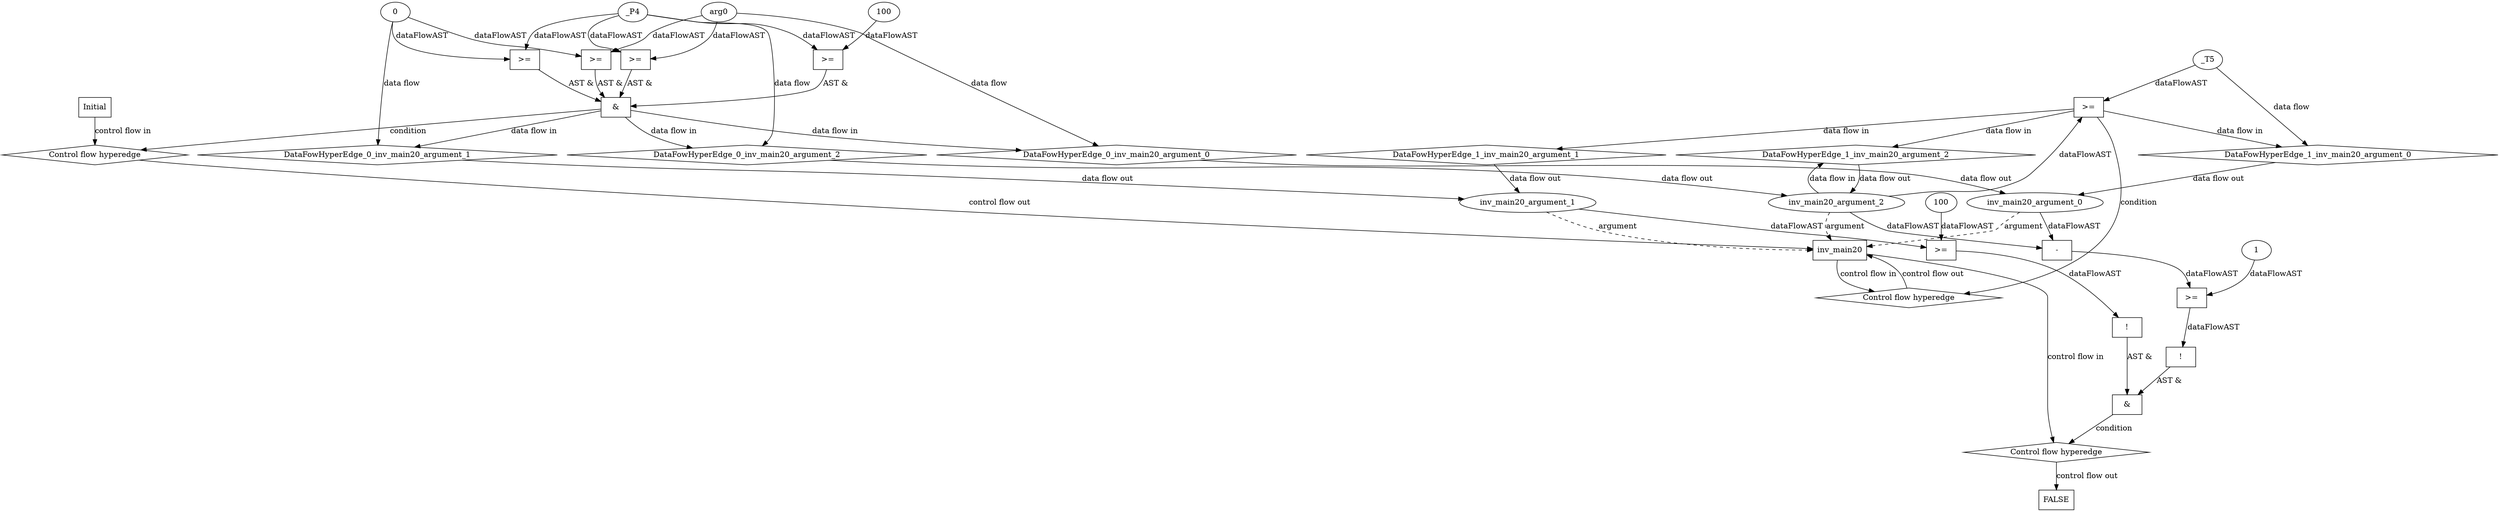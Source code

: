 digraph dag {
"inv_main20" [label="inv_main20" nodeName="inv_main20" class=cfn  shape="rect"];
FALSE [label="FALSE" nodeName=FALSE class=cfn  shape="rect"];
Initial [label="Initial" nodeName=Initial class=cfn  shape="rect"];
ControlFowHyperEdge_0 [label="Control flow hyperedge" nodeName=ControlFowHyperEdge_0 class=controlFlowHyperEdge shape="diamond"];
"Initial" -> ControlFowHyperEdge_0 [label="control flow in"]
ControlFowHyperEdge_0 -> "inv_main20" [label="control flow out"]
ControlFowHyperEdge_1 [label="Control flow hyperedge" nodeName=ControlFowHyperEdge_1 class=controlFlowHyperEdge shape="diamond"];
"inv_main20" -> ControlFowHyperEdge_1 [label="control flow in"]
ControlFowHyperEdge_1 -> "inv_main20" [label="control flow out"]
ControlFowHyperEdge_2 [label="Control flow hyperedge" nodeName=ControlFowHyperEdge_2 class=controlFlowHyperEdge shape="diamond"];
"inv_main20" -> ControlFowHyperEdge_2 [label="control flow in"]
ControlFowHyperEdge_2 -> "FALSE" [label="control flow out"]
"inv_main20_argument_0" [label="inv_main20_argument_0" nodeName=argument0 class=argument  head="inv_main20" shape="oval"];
"inv_main20_argument_0" -> "inv_main20"[label="argument" style="dashed"]
"inv_main20_argument_1" [label="inv_main20_argument_1" nodeName=argument1 class=argument  head="inv_main20" shape="oval"];
"inv_main20_argument_1" -> "inv_main20"[label="argument" style="dashed"]
"inv_main20_argument_2" [label="inv_main20_argument_2" nodeName=argument2 class=argument  head="inv_main20" shape="oval"];
"inv_main20_argument_2" -> "inv_main20"[label="argument" style="dashed"]

"xxxinv_main20___Initial_0xxx_and" [label="&" nodeName="xxxinv_main20___Initial_0xxx_and" class=Operator shape="rect"];
"xxxinv_main20___Initial_0xxxguard_0_node_0" [label=">=" nodeName="xxxinv_main20___Initial_0xxxguard_0_node_0" class=Operator  shape="rect"];
"xxxinv_main20___Initial_0xxxdataFlow2_node_0" -> "xxxinv_main20___Initial_0xxxguard_0_node_0"[label="dataFlowAST"]
"xxxinv_main20___Initial_0xxxdataFlow1_node_0" -> "xxxinv_main20___Initial_0xxxguard_0_node_0"[label="dataFlowAST"]

"xxxinv_main20___Initial_0xxxguard_0_node_0" -> "xxxinv_main20___Initial_0xxx_and" [label="AST &"];
"xxxinv_main20___Initial_0xxxguard1_node_0" [label=">=" nodeName="xxxinv_main20___Initial_0xxxguard1_node_0" class=Operator  shape="rect"];
"xxxinv_main20___Initial_0xxxguard1_node_1" [label="100" nodeName="xxxinv_main20___Initial_0xxxguard1_node_1" class=Literal ];
"xxxinv_main20___Initial_0xxxguard1_node_1" -> "xxxinv_main20___Initial_0xxxguard1_node_0"[label="dataFlowAST"]
"xxxinv_main20___Initial_0xxxdataFlow2_node_0" -> "xxxinv_main20___Initial_0xxxguard1_node_0"[label="dataFlowAST"]

"xxxinv_main20___Initial_0xxxguard1_node_0" -> "xxxinv_main20___Initial_0xxx_and" [label="AST &"];
"xxxinv_main20___Initial_0xxxguard2_node_0" [label=">=" nodeName="xxxinv_main20___Initial_0xxxguard2_node_0" class=Operator  shape="rect"];
"xxxinv_main20___Initial_0xxxdataFlow_0_node_0" -> "xxxinv_main20___Initial_0xxxguard2_node_0"[label="dataFlowAST"]
"xxxinv_main20___Initial_0xxxdataFlow1_node_0" -> "xxxinv_main20___Initial_0xxxguard2_node_0"[label="dataFlowAST"]

"xxxinv_main20___Initial_0xxxguard2_node_0" -> "xxxinv_main20___Initial_0xxx_and" [label="AST &"];
"xxxinv_main20___Initial_0xxxguard3_node_0" [label=">=" nodeName="xxxinv_main20___Initial_0xxxguard3_node_0" class=Operator  shape="rect"];
"xxxinv_main20___Initial_0xxxdataFlow2_node_0" -> "xxxinv_main20___Initial_0xxxguard3_node_0"[label="dataFlowAST"]
"xxxinv_main20___Initial_0xxxdataFlow_0_node_0" -> "xxxinv_main20___Initial_0xxxguard3_node_0"[label="dataFlowAST"]

"xxxinv_main20___Initial_0xxxguard3_node_0" -> "xxxinv_main20___Initial_0xxx_and" [label="AST &"];
"xxxinv_main20___Initial_0xxx_and" -> "ControlFowHyperEdge_0" [label="condition"];
"xxxinv_main20___Initial_0xxxdataFlow_0_node_0" [label="arg0" nodeName="xxxinv_main20___Initial_0xxxdataFlow_0_node_0" class=Constant ];

"xxxinv_main20___Initial_0xxxdataFlow_0_node_0" -> "DataFowHyperEdge_0_inv_main20_argument_0" [label="data flow"];
"xxxinv_main20___Initial_0xxxdataFlow1_node_0" [label="0" nodeName="xxxinv_main20___Initial_0xxxdataFlow1_node_0" class=Literal ];

"xxxinv_main20___Initial_0xxxdataFlow1_node_0" -> "DataFowHyperEdge_0_inv_main20_argument_1" [label="data flow"];
"xxxinv_main20___Initial_0xxxdataFlow2_node_0" [label="_P4" nodeName="xxxinv_main20___Initial_0xxxdataFlow2_node_0" class=Constant ];

"xxxinv_main20___Initial_0xxxdataFlow2_node_0" -> "DataFowHyperEdge_0_inv_main20_argument_2" [label="data flow"];
"xxxinv_main20___inv_main20_1xxxguard_0_node_0" [label=">=" nodeName="xxxinv_main20___inv_main20_1xxxguard_0_node_0" class=Operator  shape="rect"];
"inv_main20_argument_2" -> "xxxinv_main20___inv_main20_1xxxguard_0_node_0"[label="dataFlowAST"]
"xxxinv_main20___inv_main20_1xxxdataFlow_0_node_0" -> "xxxinv_main20___inv_main20_1xxxguard_0_node_0"[label="dataFlowAST"]

"xxxinv_main20___inv_main20_1xxxguard_0_node_0" -> "ControlFowHyperEdge_1" [label="condition"];
"xxxinv_main20___inv_main20_1xxxdataFlow_0_node_0" [label="_T5" nodeName="xxxinv_main20___inv_main20_1xxxdataFlow_0_node_0" class=Constant ];

"xxxinv_main20___inv_main20_1xxxdataFlow_0_node_0" -> "DataFowHyperEdge_1_inv_main20_argument_0" [label="data flow"];
"xxxFALSE___inv_main20_2xxx_and" [label="&" nodeName="xxxFALSE___inv_main20_2xxx_and" class=Operator shape="rect"];
"xxxFALSE___inv_main20_2xxxguard_0_node_0" [label="!" nodeName="xxxFALSE___inv_main20_2xxxguard_0_node_0" class=Operator shape="rect"];
"xxxFALSE___inv_main20_2xxxguard_0_node_1" [label=">=" nodeName="xxxFALSE___inv_main20_2xxxguard_0_node_1" class=Operator  shape="rect"];
"xxxFALSE___inv_main20_2xxxguard_0_node_2" [label="100" nodeName="xxxFALSE___inv_main20_2xxxguard_0_node_2" class=Literal ];
"xxxFALSE___inv_main20_2xxxguard_0_node_1" -> "xxxFALSE___inv_main20_2xxxguard_0_node_0"[label="dataFlowAST"]
"xxxFALSE___inv_main20_2xxxguard_0_node_2" -> "xxxFALSE___inv_main20_2xxxguard_0_node_1"[label="dataFlowAST"]
"inv_main20_argument_1" -> "xxxFALSE___inv_main20_2xxxguard_0_node_1"[label="dataFlowAST"]

"xxxFALSE___inv_main20_2xxxguard_0_node_0" -> "xxxFALSE___inv_main20_2xxx_and" [label="AST &"];
"xxxFALSE___inv_main20_2xxxguard1_node_0" [label="!" nodeName="xxxFALSE___inv_main20_2xxxguard1_node_0" class=Operator shape="rect"];
"xxxFALSE___inv_main20_2xxxguard1_node_1" [label=">=" nodeName="xxxFALSE___inv_main20_2xxxguard1_node_1" class=Operator  shape="rect"];
"xxxFALSE___inv_main20_2xxxguard1_node_2" [label="-" nodeName="xxxFALSE___inv_main20_2xxxguard1_node_2" class= Operator shape="rect"];
"xxxFALSE___inv_main20_2xxxguard1_node_5" [label="1" nodeName="xxxFALSE___inv_main20_2xxxguard1_node_5" class=Literal ];
"xxxFALSE___inv_main20_2xxxguard1_node_1" -> "xxxFALSE___inv_main20_2xxxguard1_node_0"[label="dataFlowAST"]
"xxxFALSE___inv_main20_2xxxguard1_node_2" -> "xxxFALSE___inv_main20_2xxxguard1_node_1"[label="dataFlowAST"]
"xxxFALSE___inv_main20_2xxxguard1_node_5" -> "xxxFALSE___inv_main20_2xxxguard1_node_1"[label="dataFlowAST"]
"inv_main20_argument_2" -> "xxxFALSE___inv_main20_2xxxguard1_node_2"[label="dataFlowAST"]
"inv_main20_argument_0" -> "xxxFALSE___inv_main20_2xxxguard1_node_2"[label="dataFlowAST"]

"xxxFALSE___inv_main20_2xxxguard1_node_0" -> "xxxFALSE___inv_main20_2xxx_and" [label="AST &"];
"xxxFALSE___inv_main20_2xxx_and" -> "ControlFowHyperEdge_2" [label="condition"];
"DataFowHyperEdge_0_inv_main20_argument_0" [label="DataFowHyperEdge_0_inv_main20_argument_0" nodeName="DataFowHyperEdge_0_inv_main20_argument_0" class=DataFlowHyperedge shape="diamond"];
"DataFowHyperEdge_0_inv_main20_argument_0" -> "inv_main20_argument_0"[label="data flow out"]
"xxxinv_main20___Initial_0xxx_and" -> "DataFowHyperEdge_0_inv_main20_argument_0"[label="data flow in"]
"DataFowHyperEdge_0_inv_main20_argument_1" [label="DataFowHyperEdge_0_inv_main20_argument_1" nodeName="DataFowHyperEdge_0_inv_main20_argument_1" class=DataFlowHyperedge shape="diamond"];
"DataFowHyperEdge_0_inv_main20_argument_1" -> "inv_main20_argument_1"[label="data flow out"]
"xxxinv_main20___Initial_0xxx_and" -> "DataFowHyperEdge_0_inv_main20_argument_1"[label="data flow in"]
"DataFowHyperEdge_0_inv_main20_argument_2" [label="DataFowHyperEdge_0_inv_main20_argument_2" nodeName="DataFowHyperEdge_0_inv_main20_argument_2" class=DataFlowHyperedge shape="diamond"];
"DataFowHyperEdge_0_inv_main20_argument_2" -> "inv_main20_argument_2"[label="data flow out"]
"xxxinv_main20___Initial_0xxx_and" -> "DataFowHyperEdge_0_inv_main20_argument_2"[label="data flow in"]
"DataFowHyperEdge_1_inv_main20_argument_0" [label="DataFowHyperEdge_1_inv_main20_argument_0" nodeName="DataFowHyperEdge_1_inv_main20_argument_0" class=DataFlowHyperedge shape="diamond"];
"DataFowHyperEdge_1_inv_main20_argument_0" -> "inv_main20_argument_0"[label="data flow out"]
"xxxinv_main20___inv_main20_1xxxguard_0_node_0" -> "DataFowHyperEdge_1_inv_main20_argument_0"[label="data flow in"]
"DataFowHyperEdge_1_inv_main20_argument_1" [label="DataFowHyperEdge_1_inv_main20_argument_1" nodeName="DataFowHyperEdge_1_inv_main20_argument_1" class=DataFlowHyperedge shape="diamond"];
"DataFowHyperEdge_1_inv_main20_argument_1" -> "inv_main20_argument_1"[label="data flow out"]
"xxxinv_main20___inv_main20_1xxxguard_0_node_0" -> "DataFowHyperEdge_1_inv_main20_argument_1"[label="data flow in"]
"DataFowHyperEdge_1_inv_main20_argument_2" [label="DataFowHyperEdge_1_inv_main20_argument_2" nodeName="DataFowHyperEdge_1_inv_main20_argument_2" class=DataFlowHyperedge shape="diamond"];
"DataFowHyperEdge_1_inv_main20_argument_2" -> "inv_main20_argument_2"[label="data flow out"]
"xxxinv_main20___inv_main20_1xxxguard_0_node_0" -> "DataFowHyperEdge_1_inv_main20_argument_2"[label="data flow in"]
"inv_main20_argument_2" -> "DataFowHyperEdge_1_inv_main20_argument_2"[label="data flow in"]




}
